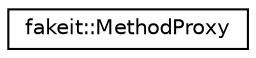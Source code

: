 digraph "Graphical Class Hierarchy"
{
  edge [fontname="Helvetica",fontsize="10",labelfontname="Helvetica",labelfontsize="10"];
  node [fontname="Helvetica",fontsize="10",shape=record];
  rankdir="LR";
  Node1 [label="fakeit::MethodProxy",height=0.2,width=0.4,color="black", fillcolor="white", style="filled",URL="$d7/d1c/structfakeit_1_1MethodProxy.html"];
}
